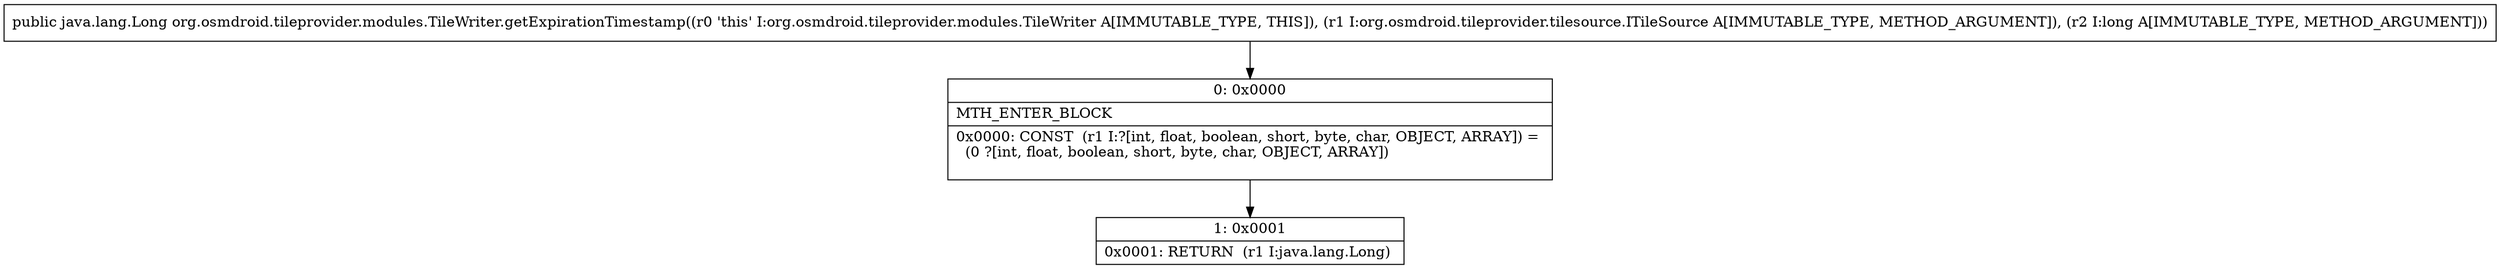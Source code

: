 digraph "CFG fororg.osmdroid.tileprovider.modules.TileWriter.getExpirationTimestamp(Lorg\/osmdroid\/tileprovider\/tilesource\/ITileSource;J)Ljava\/lang\/Long;" {
Node_0 [shape=record,label="{0\:\ 0x0000|MTH_ENTER_BLOCK\l|0x0000: CONST  (r1 I:?[int, float, boolean, short, byte, char, OBJECT, ARRAY]) = \l  (0 ?[int, float, boolean, short, byte, char, OBJECT, ARRAY])\l \l}"];
Node_1 [shape=record,label="{1\:\ 0x0001|0x0001: RETURN  (r1 I:java.lang.Long) \l}"];
MethodNode[shape=record,label="{public java.lang.Long org.osmdroid.tileprovider.modules.TileWriter.getExpirationTimestamp((r0 'this' I:org.osmdroid.tileprovider.modules.TileWriter A[IMMUTABLE_TYPE, THIS]), (r1 I:org.osmdroid.tileprovider.tilesource.ITileSource A[IMMUTABLE_TYPE, METHOD_ARGUMENT]), (r2 I:long A[IMMUTABLE_TYPE, METHOD_ARGUMENT])) }"];
MethodNode -> Node_0;
Node_0 -> Node_1;
}

